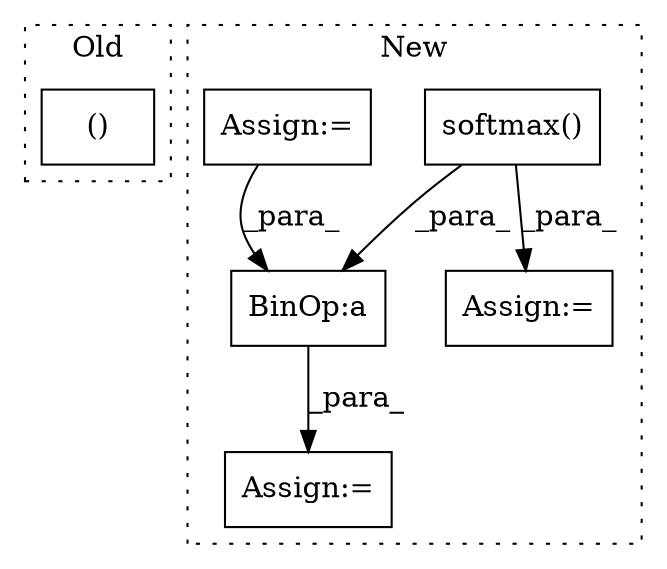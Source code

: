digraph G {
subgraph cluster0 {
1 [label="()" a="54" s="14786" l="15" shape="box"];
label = "Old";
style="dotted";
}
subgraph cluster1 {
2 [label="softmax()" a="75" s="13344,13376" l="30,1" shape="box"];
3 [label="Assign:=" a="68" s="13503" l="3" shape="box"];
4 [label="Assign:=" a="68" s="13419" l="3" shape="box"];
5 [label="BinOp:a" a="82" s="13511" l="3" shape="box"];
6 [label="Assign:=" a="68" s="13576" l="3" shape="box"];
label = "New";
style="dotted";
}
2 -> 6 [label="_para_"];
2 -> 5 [label="_para_"];
4 -> 5 [label="_para_"];
5 -> 3 [label="_para_"];
}